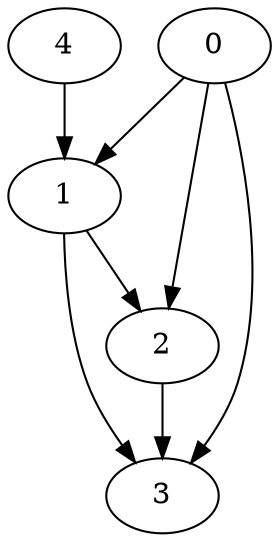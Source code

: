 digraph {
	0 [label=0]
	1 [label=1]
	2 [label=2]
	3 [label=3]
	4 [label=4]
	0 -> 1
	0 -> 2
	0 -> 3
	1 -> 2
	1 -> 3
	2 -> 3
	4 -> 1
}
